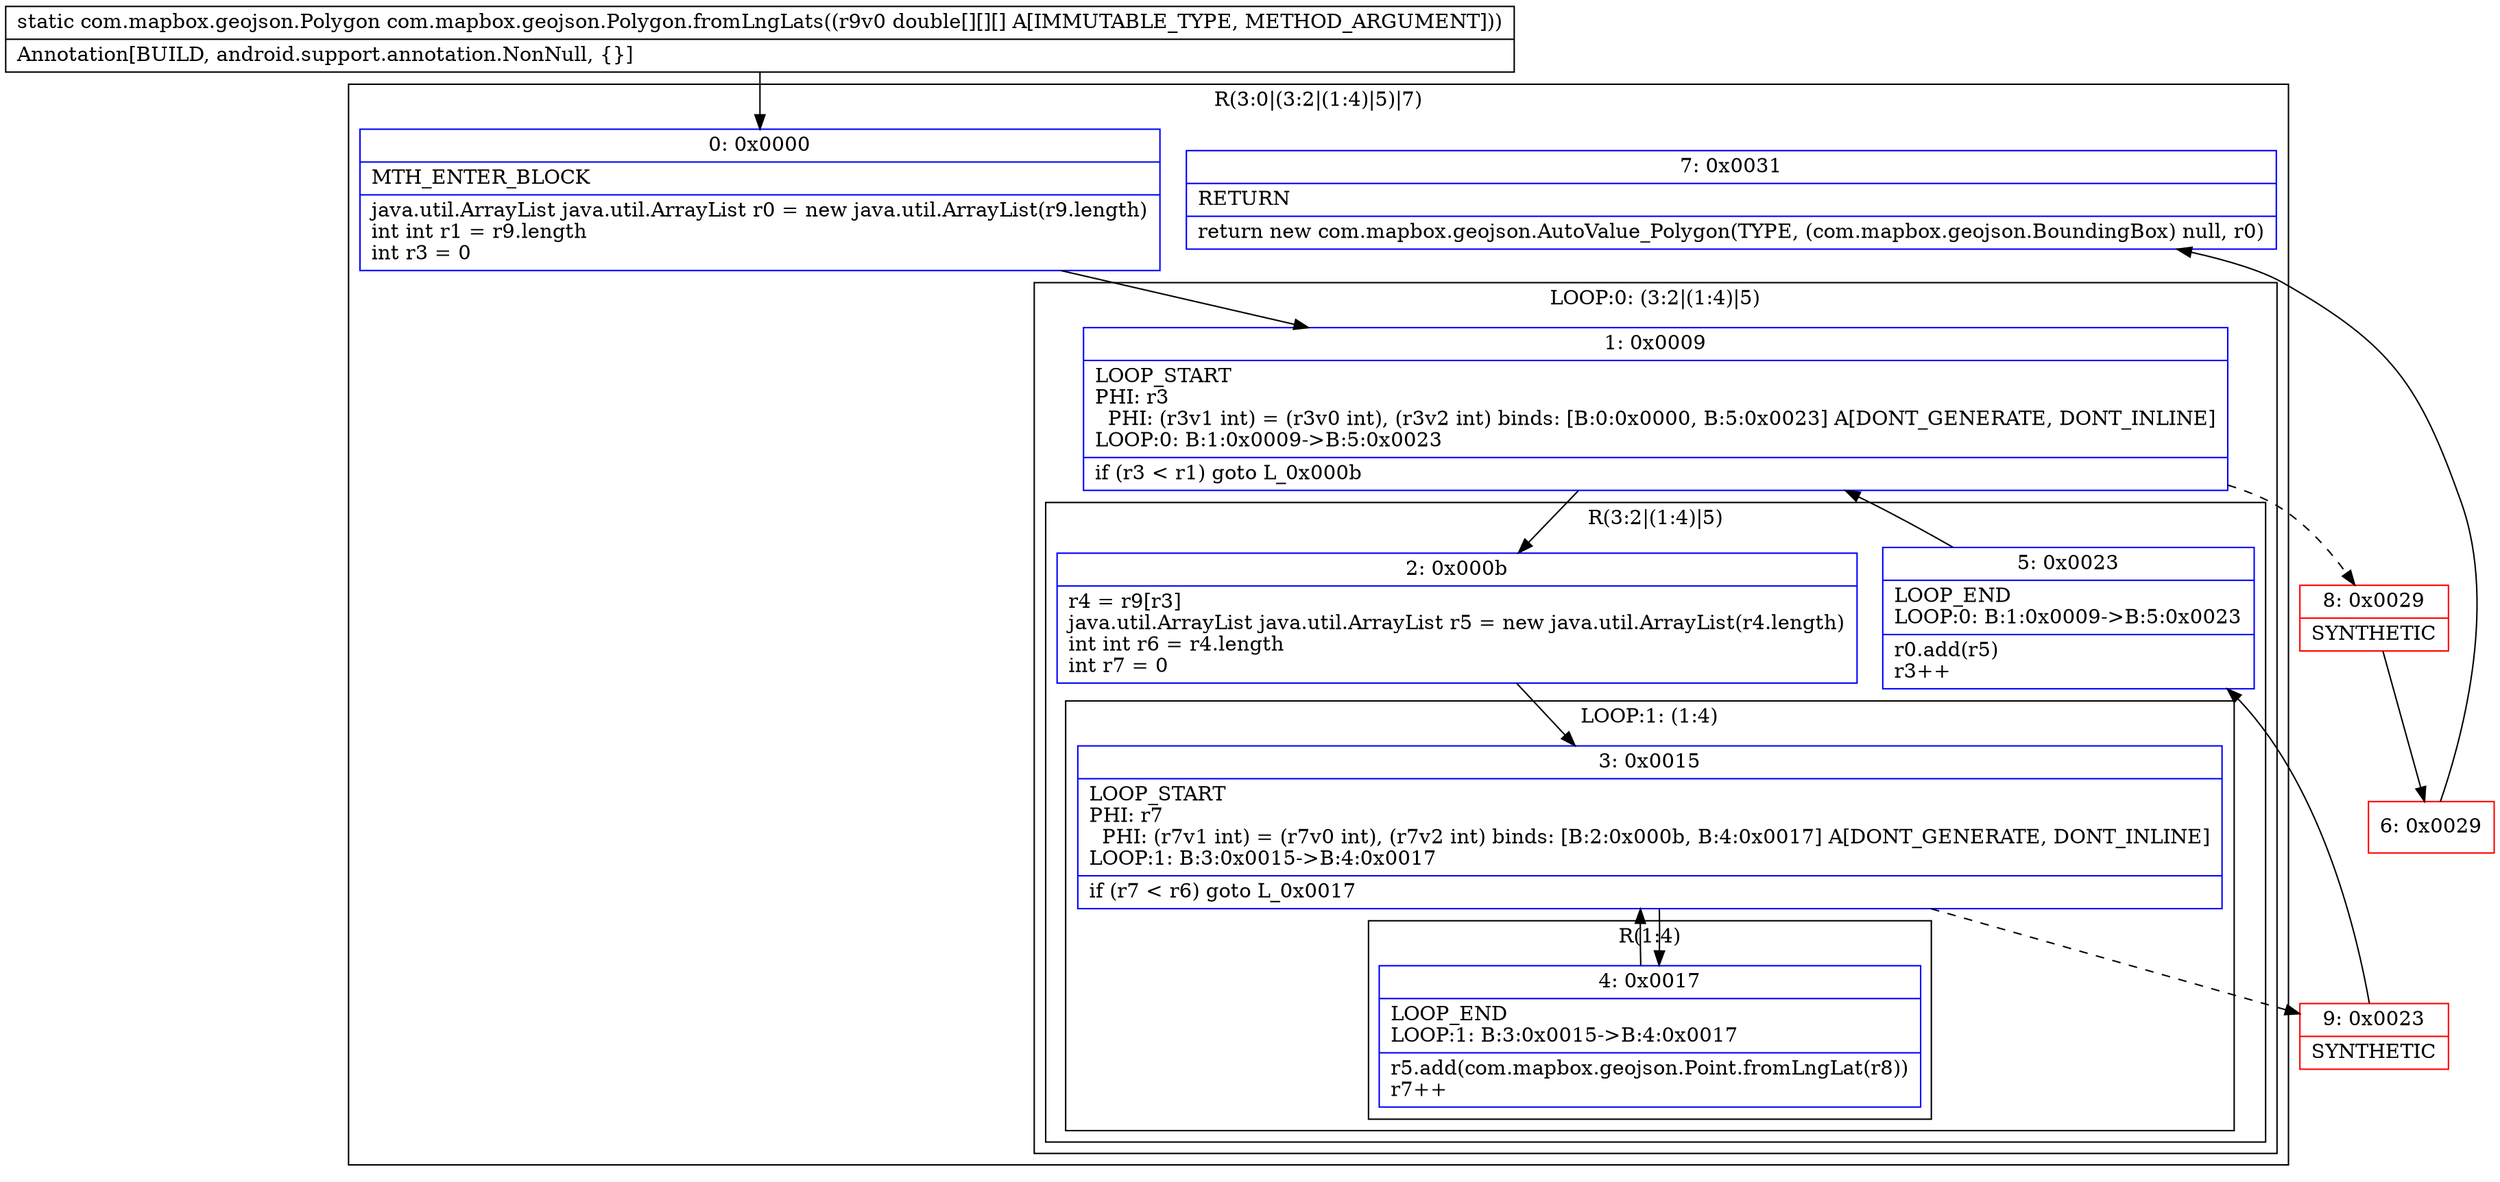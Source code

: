digraph "CFG forcom.mapbox.geojson.Polygon.fromLngLats([[[D)Lcom\/mapbox\/geojson\/Polygon;" {
subgraph cluster_Region_926721237 {
label = "R(3:0|(3:2|(1:4)|5)|7)";
node [shape=record,color=blue];
Node_0 [shape=record,label="{0\:\ 0x0000|MTH_ENTER_BLOCK\l|java.util.ArrayList java.util.ArrayList r0 = new java.util.ArrayList(r9.length)\lint int r1 = r9.length\lint r3 = 0\l}"];
subgraph cluster_LoopRegion_354177377 {
label = "LOOP:0: (3:2|(1:4)|5)";
node [shape=record,color=blue];
Node_1 [shape=record,label="{1\:\ 0x0009|LOOP_START\lPHI: r3 \l  PHI: (r3v1 int) = (r3v0 int), (r3v2 int) binds: [B:0:0x0000, B:5:0x0023] A[DONT_GENERATE, DONT_INLINE]\lLOOP:0: B:1:0x0009\-\>B:5:0x0023\l|if (r3 \< r1) goto L_0x000b\l}"];
subgraph cluster_Region_2008712577 {
label = "R(3:2|(1:4)|5)";
node [shape=record,color=blue];
Node_2 [shape=record,label="{2\:\ 0x000b|r4 = r9[r3]\ljava.util.ArrayList java.util.ArrayList r5 = new java.util.ArrayList(r4.length)\lint int r6 = r4.length\lint r7 = 0\l}"];
subgraph cluster_LoopRegion_599098622 {
label = "LOOP:1: (1:4)";
node [shape=record,color=blue];
Node_3 [shape=record,label="{3\:\ 0x0015|LOOP_START\lPHI: r7 \l  PHI: (r7v1 int) = (r7v0 int), (r7v2 int) binds: [B:2:0x000b, B:4:0x0017] A[DONT_GENERATE, DONT_INLINE]\lLOOP:1: B:3:0x0015\-\>B:4:0x0017\l|if (r7 \< r6) goto L_0x0017\l}"];
subgraph cluster_Region_1606024391 {
label = "R(1:4)";
node [shape=record,color=blue];
Node_4 [shape=record,label="{4\:\ 0x0017|LOOP_END\lLOOP:1: B:3:0x0015\-\>B:4:0x0017\l|r5.add(com.mapbox.geojson.Point.fromLngLat(r8))\lr7++\l}"];
}
}
Node_5 [shape=record,label="{5\:\ 0x0023|LOOP_END\lLOOP:0: B:1:0x0009\-\>B:5:0x0023\l|r0.add(r5)\lr3++\l}"];
}
}
Node_7 [shape=record,label="{7\:\ 0x0031|RETURN\l|return new com.mapbox.geojson.AutoValue_Polygon(TYPE, (com.mapbox.geojson.BoundingBox) null, r0)\l}"];
}
Node_6 [shape=record,color=red,label="{6\:\ 0x0029}"];
Node_8 [shape=record,color=red,label="{8\:\ 0x0029|SYNTHETIC\l}"];
Node_9 [shape=record,color=red,label="{9\:\ 0x0023|SYNTHETIC\l}"];
MethodNode[shape=record,label="{static com.mapbox.geojson.Polygon com.mapbox.geojson.Polygon.fromLngLats((r9v0 double[][][] A[IMMUTABLE_TYPE, METHOD_ARGUMENT]))  | Annotation[BUILD, android.support.annotation.NonNull, \{\}]\l}"];
MethodNode -> Node_0;
Node_0 -> Node_1;
Node_1 -> Node_2;
Node_1 -> Node_8[style=dashed];
Node_2 -> Node_3;
Node_3 -> Node_4;
Node_3 -> Node_9[style=dashed];
Node_4 -> Node_3;
Node_5 -> Node_1;
Node_6 -> Node_7;
Node_8 -> Node_6;
Node_9 -> Node_5;
}

